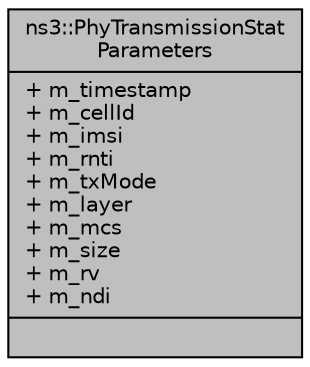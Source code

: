 digraph "ns3::PhyTransmissionStatParameters"
{
  edge [fontname="Helvetica",fontsize="10",labelfontname="Helvetica",labelfontsize="10"];
  node [fontname="Helvetica",fontsize="10",shape=record];
  Node1 [label="{ns3::PhyTransmissionStat\lParameters\n|+ m_timestamp\l+ m_cellId\l+ m_imsi\l+ m_rnti\l+ m_txMode\l+ m_layer\l+ m_mcs\l+ m_size\l+ m_rv\l+ m_ndi\l|}",height=0.2,width=0.4,color="black", fillcolor="grey75", style="filled", fontcolor="black"];
}
